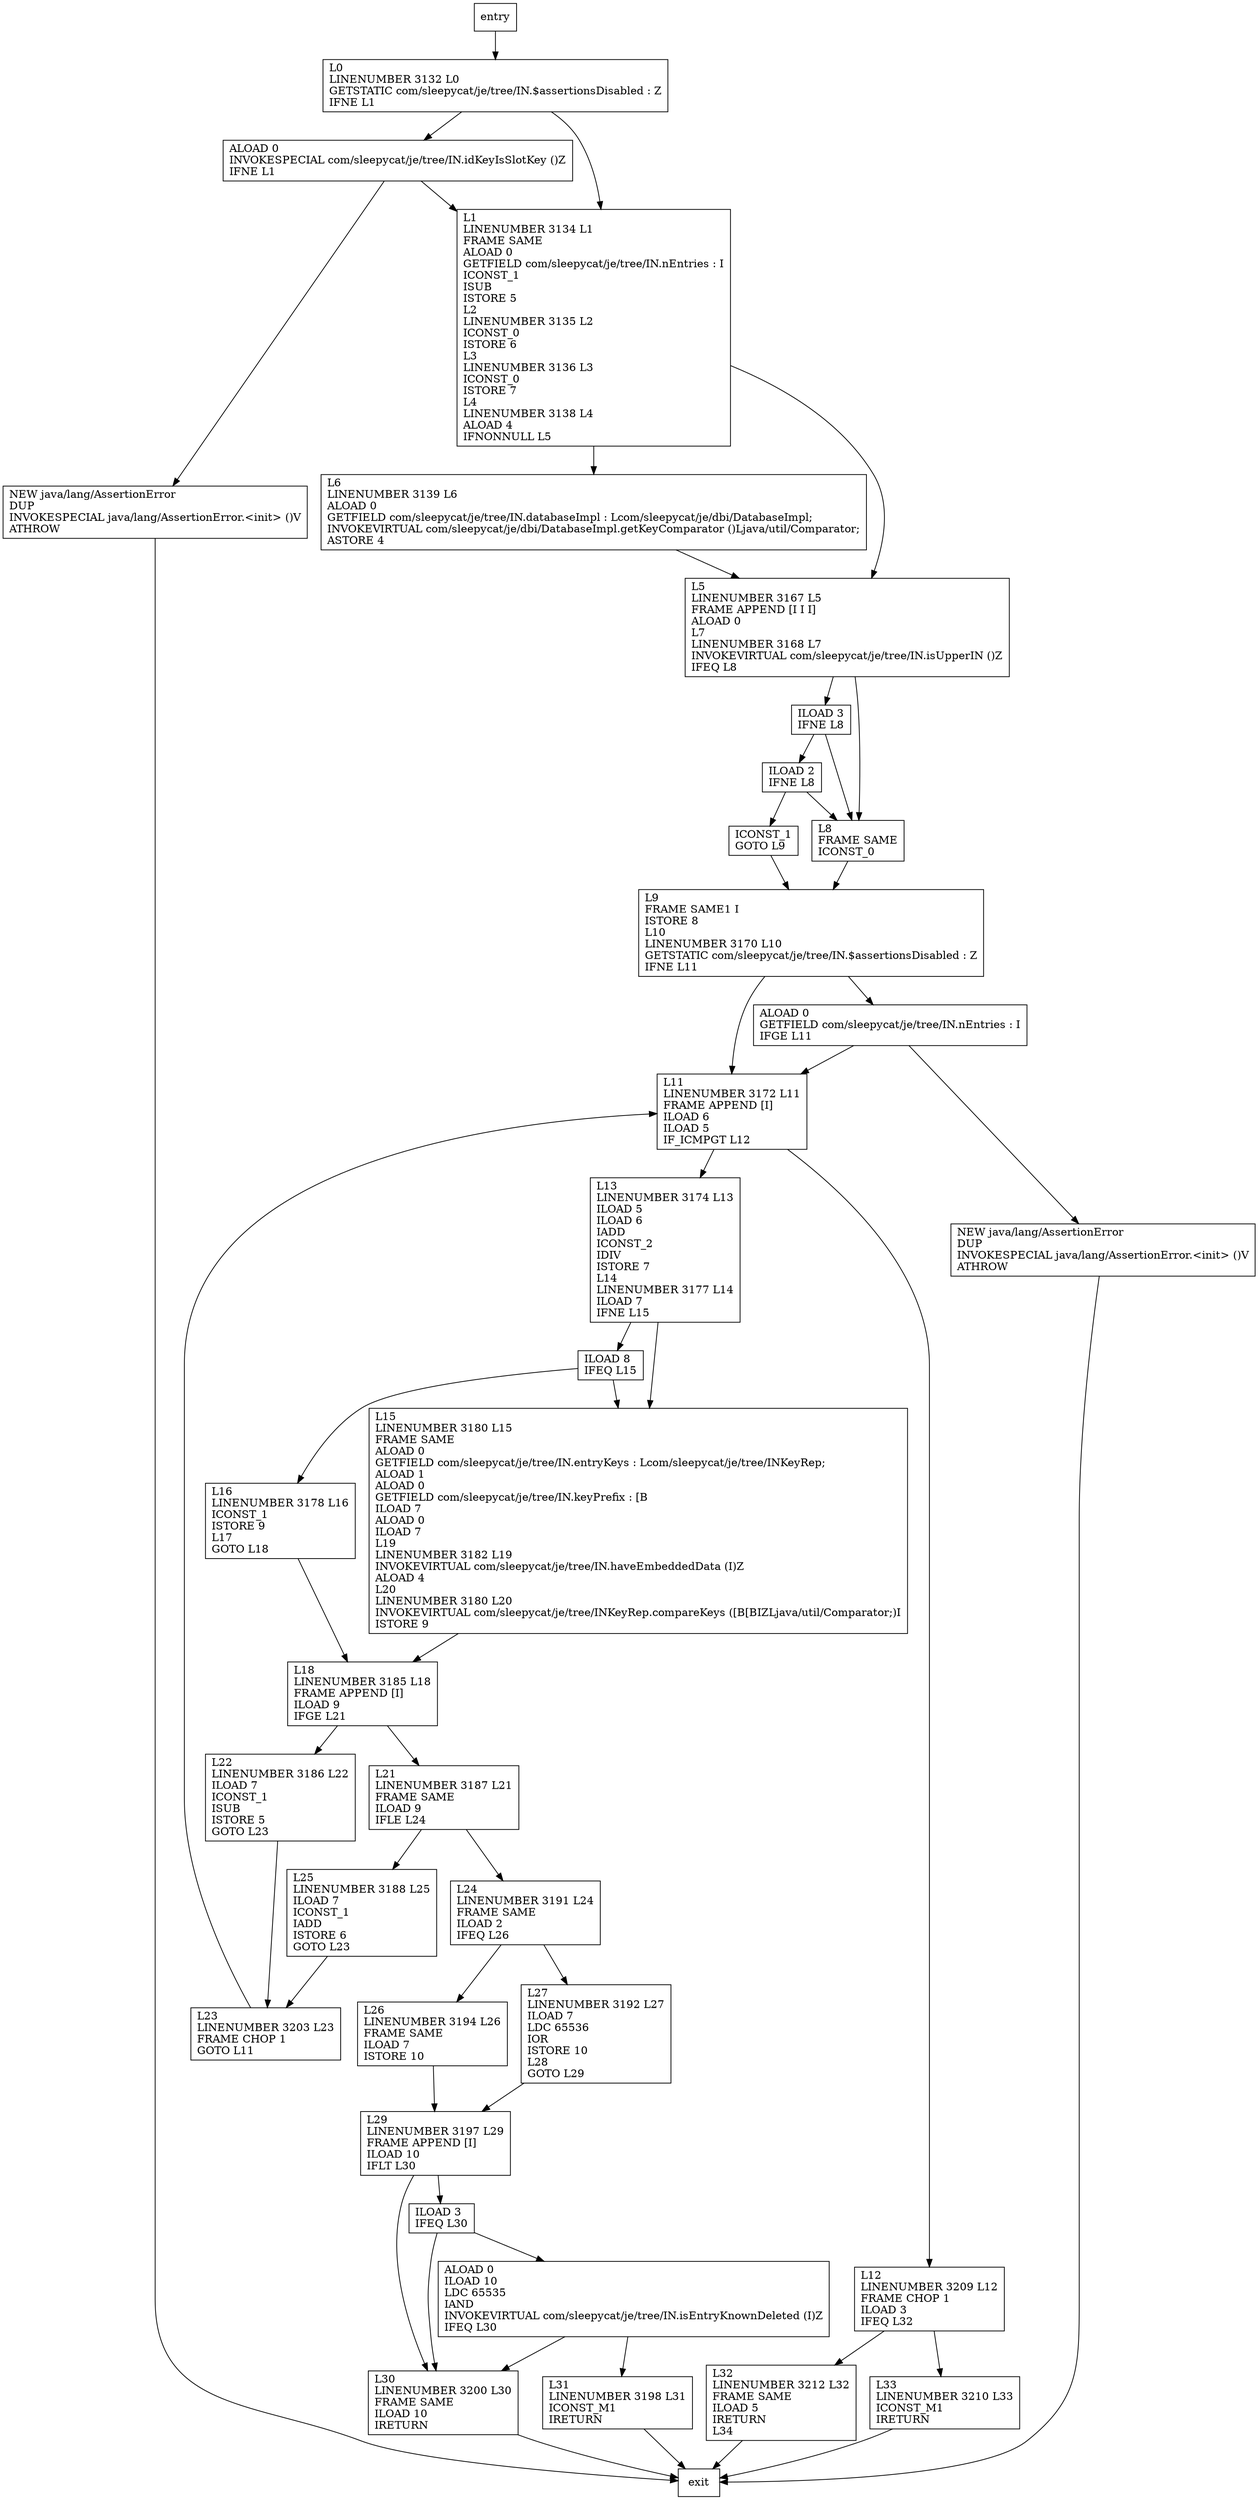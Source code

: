 digraph findEntry {
node [shape=record];
1804466736 [label="L6\lLINENUMBER 3139 L6\lALOAD 0\lGETFIELD com/sleepycat/je/tree/IN.databaseImpl : Lcom/sleepycat/je/dbi/DatabaseImpl;\lINVOKEVIRTUAL com/sleepycat/je/dbi/DatabaseImpl.getKeyComparator ()Ljava/util/Comparator;\lASTORE 4\l"];
530779135 [label="NEW java/lang/AssertionError\lDUP\lINVOKESPECIAL java/lang/AssertionError.\<init\> ()V\lATHROW\l"];
380704874 [label="L11\lLINENUMBER 3172 L11\lFRAME APPEND [I]\lILOAD 6\lILOAD 5\lIF_ICMPGT L12\l"];
388637583 [label="ILOAD 2\lIFNE L8\l"];
964309970 [label="L21\lLINENUMBER 3187 L21\lFRAME SAME\lILOAD 9\lIFLE L24\l"];
1434997867 [label="L26\lLINENUMBER 3194 L26\lFRAME SAME\lILOAD 7\lISTORE 10\l"];
322232616 [label="L15\lLINENUMBER 3180 L15\lFRAME SAME\lALOAD 0\lGETFIELD com/sleepycat/je/tree/IN.entryKeys : Lcom/sleepycat/je/tree/INKeyRep;\lALOAD 1\lALOAD 0\lGETFIELD com/sleepycat/je/tree/IN.keyPrefix : [B\lILOAD 7\lALOAD 0\lILOAD 7\lL19\lLINENUMBER 3182 L19\lINVOKEVIRTUAL com/sleepycat/je/tree/IN.haveEmbeddedData (I)Z\lALOAD 4\lL20\lLINENUMBER 3180 L20\lINVOKEVIRTUAL com/sleepycat/je/tree/INKeyRep.compareKeys ([B[BIZLjava/util/Comparator;)I\lISTORE 9\l"];
1860095160 [label="L5\lLINENUMBER 3167 L5\lFRAME APPEND [I I I]\lALOAD 0\lL7\lLINENUMBER 3168 L7\lINVOKEVIRTUAL com/sleepycat/je/tree/IN.isUpperIN ()Z\lIFEQ L8\l"];
1520481628 [label="L33\lLINENUMBER 3210 L33\lICONST_M1\lIRETURN\l"];
909540912 [label="L12\lLINENUMBER 3209 L12\lFRAME CHOP 1\lILOAD 3\lIFEQ L32\l"];
1078357286 [label="L31\lLINENUMBER 3198 L31\lICONST_M1\lIRETURN\l"];
756024315 [label="L25\lLINENUMBER 3188 L25\lILOAD 7\lICONST_1\lIADD\lISTORE 6\lGOTO L23\l"];
635052035 [label="L0\lLINENUMBER 3132 L0\lGETSTATIC com/sleepycat/je/tree/IN.$assertionsDisabled : Z\lIFNE L1\l"];
1396362644 [label="ALOAD 0\lINVOKESPECIAL com/sleepycat/je/tree/IN.idKeyIsSlotKey ()Z\lIFNE L1\l"];
1813961822 [label="L30\lLINENUMBER 3200 L30\lFRAME SAME\lILOAD 10\lIRETURN\l"];
911974276 [label="L32\lLINENUMBER 3212 L32\lFRAME SAME\lILOAD 5\lIRETURN\lL34\l"];
1439552260 [label="NEW java/lang/AssertionError\lDUP\lINVOKESPECIAL java/lang/AssertionError.\<init\> ()V\lATHROW\l"];
326240171 [label="L8\lFRAME SAME\lICONST_0\l"];
252286686 [label="ICONST_1\lGOTO L9\l"];
677008084 [label="ILOAD 8\lIFEQ L15\l"];
1834061923 [label="L13\lLINENUMBER 3174 L13\lILOAD 5\lILOAD 6\lIADD\lICONST_2\lIDIV\lISTORE 7\lL14\lLINENUMBER 3177 L14\lILOAD 7\lIFNE L15\l"];
1551951924 [label="L27\lLINENUMBER 3192 L27\lILOAD 7\lLDC 65536\lIOR\lISTORE 10\lL28\lGOTO L29\l"];
1988100057 [label="L23\lLINENUMBER 3203 L23\lFRAME CHOP 1\lGOTO L11\l"];
2009439787 [label="L18\lLINENUMBER 3185 L18\lFRAME APPEND [I]\lILOAD 9\lIFGE L21\l"];
225685237 [label="L22\lLINENUMBER 3186 L22\lILOAD 7\lICONST_1\lISUB\lISTORE 5\lGOTO L23\l"];
1913104805 [label="L16\lLINENUMBER 3178 L16\lICONST_1\lISTORE 9\lL17\lGOTO L18\l"];
962096819 [label="L1\lLINENUMBER 3134 L1\lFRAME SAME\lALOAD 0\lGETFIELD com/sleepycat/je/tree/IN.nEntries : I\lICONST_1\lISUB\lISTORE 5\lL2\lLINENUMBER 3135 L2\lICONST_0\lISTORE 6\lL3\lLINENUMBER 3136 L3\lICONST_0\lISTORE 7\lL4\lLINENUMBER 3138 L4\lALOAD 4\lIFNONNULL L5\l"];
1032062122 [label="L24\lLINENUMBER 3191 L24\lFRAME SAME\lILOAD 2\lIFEQ L26\l"];
1898063748 [label="L29\lLINENUMBER 3197 L29\lFRAME APPEND [I]\lILOAD 10\lIFLT L30\l"];
2065884858 [label="ILOAD 3\lIFEQ L30\l"];
1393390899 [label="L9\lFRAME SAME1 I\lISTORE 8\lL10\lLINENUMBER 3170 L10\lGETSTATIC com/sleepycat/je/tree/IN.$assertionsDisabled : Z\lIFNE L11\l"];
336140838 [label="ILOAD 3\lIFNE L8\l"];
1354854310 [label="ALOAD 0\lGETFIELD com/sleepycat/je/tree/IN.nEntries : I\lIFGE L11\l"];
540569762 [label="ALOAD 0\lILOAD 10\lLDC 65535\lIAND\lINVOKEVIRTUAL com/sleepycat/je/tree/IN.isEntryKnownDeleted (I)Z\lIFEQ L30\l"];
entry;
exit;
1804466736 -> 1860095160;
530779135 -> exit;
380704874 -> 909540912;
380704874 -> 1834061923;
388637583 -> 252286686;
388637583 -> 326240171;
964309970 -> 1032062122;
964309970 -> 756024315;
1434997867 -> 1898063748;
322232616 -> 2009439787;
1860095160 -> 326240171;
1860095160 -> 336140838;
1520481628 -> exit;
909540912 -> 1520481628;
909540912 -> 911974276;
1078357286 -> exit;
756024315 -> 1988100057;
635052035 -> 962096819;
635052035 -> 1396362644;
1396362644 -> 962096819;
1396362644 -> 530779135;
1813961822 -> exit;
911974276 -> exit;
1439552260 -> exit;
326240171 -> 1393390899;
252286686 -> 1393390899;
677008084 -> 322232616;
677008084 -> 1913104805;
1834061923 -> 322232616;
1834061923 -> 677008084;
1551951924 -> 1898063748;
1988100057 -> 380704874;
2009439787 -> 964309970;
2009439787 -> 225685237;
225685237 -> 1988100057;
1913104805 -> 2009439787;
962096819 -> 1804466736;
962096819 -> 1860095160;
entry -> 635052035;
1032062122 -> 1434997867;
1032062122 -> 1551951924;
1898063748 -> 2065884858;
1898063748 -> 1813961822;
2065884858 -> 540569762;
2065884858 -> 1813961822;
1393390899 -> 380704874;
1393390899 -> 1354854310;
336140838 -> 388637583;
336140838 -> 326240171;
1354854310 -> 380704874;
1354854310 -> 1439552260;
540569762 -> 1078357286;
540569762 -> 1813961822;
}
